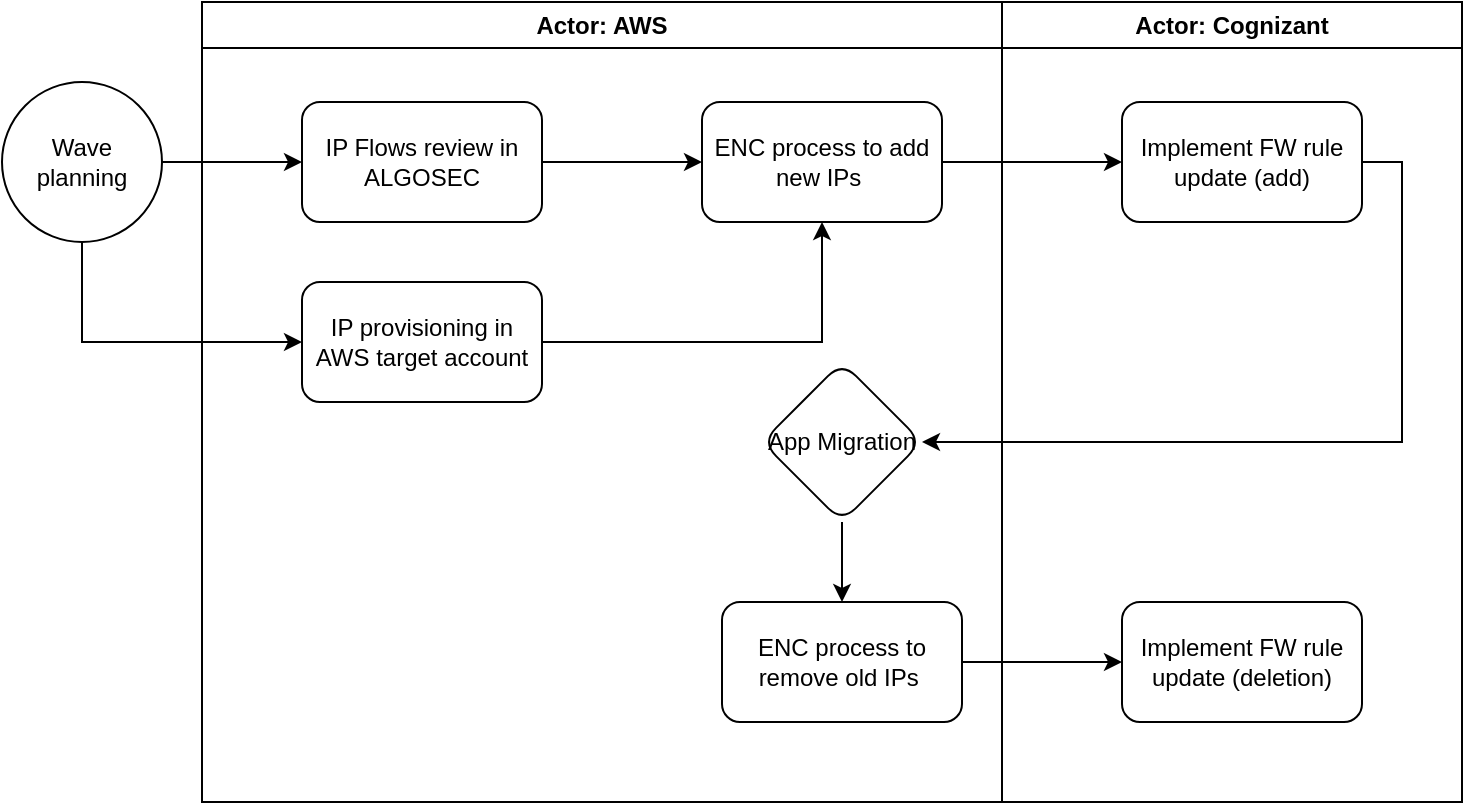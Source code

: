<mxfile version="27.2.0">
  <diagram name="Page-1" id="xPf4PEocFIGsC7FjwBdS">
    <mxGraphModel dx="944" dy="590" grid="1" gridSize="10" guides="1" tooltips="1" connect="1" arrows="1" fold="1" page="1" pageScale="1" pageWidth="827" pageHeight="1169" math="0" shadow="0">
      <root>
        <mxCell id="0" />
        <mxCell id="1" parent="0" />
        <mxCell id="phxQzrjnDBBb-yf1ucnz-8" value="" style="edgeStyle=orthogonalEdgeStyle;rounded=0;orthogonalLoop=1;jettySize=auto;html=1;" parent="1" source="phxQzrjnDBBb-yf1ucnz-1" target="phxQzrjnDBBb-yf1ucnz-7" edge="1">
          <mxGeometry relative="1" as="geometry" />
        </mxCell>
        <mxCell id="phxQzrjnDBBb-yf1ucnz-1" value="IP Flows review in ALGOSEC" style="rounded=1;whiteSpace=wrap;html=1;" parent="1" vertex="1">
          <mxGeometry x="150" y="140" width="120" height="60" as="geometry" />
        </mxCell>
        <mxCell id="phxQzrjnDBBb-yf1ucnz-3" value="" style="edgeStyle=orthogonalEdgeStyle;rounded=0;orthogonalLoop=1;jettySize=auto;html=1;" parent="1" source="phxQzrjnDBBb-yf1ucnz-2" target="phxQzrjnDBBb-yf1ucnz-1" edge="1">
          <mxGeometry relative="1" as="geometry" />
        </mxCell>
        <mxCell id="phxQzrjnDBBb-yf1ucnz-2" value="Wave planning" style="ellipse;whiteSpace=wrap;html=1;aspect=fixed;" parent="1" vertex="1">
          <mxGeometry y="130" width="80" height="80" as="geometry" />
        </mxCell>
        <mxCell id="phxQzrjnDBBb-yf1ucnz-4" value="IP provisioning in AWS target account" style="whiteSpace=wrap;html=1;rounded=1;" parent="1" vertex="1">
          <mxGeometry x="150" y="230" width="120" height="60" as="geometry" />
        </mxCell>
        <mxCell id="phxQzrjnDBBb-yf1ucnz-6" value="" style="edgeStyle=orthogonalEdgeStyle;rounded=0;orthogonalLoop=1;jettySize=auto;html=1;entryX=0;entryY=0.5;entryDx=0;entryDy=0;exitX=0.5;exitY=1;exitDx=0;exitDy=0;" parent="1" source="phxQzrjnDBBb-yf1ucnz-2" target="phxQzrjnDBBb-yf1ucnz-4" edge="1">
          <mxGeometry relative="1" as="geometry">
            <mxPoint x="110" y="170" as="sourcePoint" />
            <mxPoint x="180" y="170" as="targetPoint" />
          </mxGeometry>
        </mxCell>
        <mxCell id="phxQzrjnDBBb-yf1ucnz-11" value="" style="edgeStyle=orthogonalEdgeStyle;rounded=0;orthogonalLoop=1;jettySize=auto;html=1;entryX=1;entryY=0.5;entryDx=0;entryDy=0;exitX=1;exitY=0.5;exitDx=0;exitDy=0;" parent="1" source="cphE950wN6H9sUJslGUk-4" target="phxQzrjnDBBb-yf1ucnz-10" edge="1">
          <mxGeometry relative="1" as="geometry" />
        </mxCell>
        <mxCell id="cphE950wN6H9sUJslGUk-5" value="" style="edgeStyle=orthogonalEdgeStyle;rounded=0;orthogonalLoop=1;jettySize=auto;html=1;" edge="1" parent="1" source="phxQzrjnDBBb-yf1ucnz-7" target="cphE950wN6H9sUJslGUk-4">
          <mxGeometry relative="1" as="geometry" />
        </mxCell>
        <mxCell id="phxQzrjnDBBb-yf1ucnz-7" value="ENC process to add new IPs&amp;nbsp;" style="whiteSpace=wrap;html=1;rounded=1;" parent="1" vertex="1">
          <mxGeometry x="350" y="140" width="120" height="60" as="geometry" />
        </mxCell>
        <mxCell id="phxQzrjnDBBb-yf1ucnz-9" value="" style="edgeStyle=orthogonalEdgeStyle;rounded=0;orthogonalLoop=1;jettySize=auto;html=1;exitX=1;exitY=0.5;exitDx=0;exitDy=0;" parent="1" source="phxQzrjnDBBb-yf1ucnz-4" target="phxQzrjnDBBb-yf1ucnz-7" edge="1">
          <mxGeometry relative="1" as="geometry">
            <mxPoint x="280" y="259.5" as="sourcePoint" />
            <mxPoint x="360" y="259.5" as="targetPoint" />
          </mxGeometry>
        </mxCell>
        <mxCell id="cphE950wN6H9sUJslGUk-1" value="Actor: AWS" style="swimlane;whiteSpace=wrap;html=1;" vertex="1" parent="1">
          <mxGeometry x="100" y="90" width="400" height="400" as="geometry" />
        </mxCell>
        <mxCell id="phxQzrjnDBBb-yf1ucnz-12" value="ENC process to remove old IPs&amp;nbsp;" style="whiteSpace=wrap;html=1;rounded=1;" parent="cphE950wN6H9sUJslGUk-1" vertex="1">
          <mxGeometry x="260" y="300" width="120" height="60" as="geometry" />
        </mxCell>
        <mxCell id="phxQzrjnDBBb-yf1ucnz-10" value="App Migration" style="rhombus;whiteSpace=wrap;html=1;rounded=1;" parent="cphE950wN6H9sUJslGUk-1" vertex="1">
          <mxGeometry x="280" y="180" width="80" height="80" as="geometry" />
        </mxCell>
        <mxCell id="phxQzrjnDBBb-yf1ucnz-13" value="" style="edgeStyle=orthogonalEdgeStyle;rounded=0;orthogonalLoop=1;jettySize=auto;html=1;" parent="cphE950wN6H9sUJslGUk-1" source="phxQzrjnDBBb-yf1ucnz-10" target="phxQzrjnDBBb-yf1ucnz-12" edge="1">
          <mxGeometry relative="1" as="geometry" />
        </mxCell>
        <mxCell id="cphE950wN6H9sUJslGUk-2" value="Actor: Cognizant" style="swimlane;whiteSpace=wrap;html=1;" vertex="1" parent="1">
          <mxGeometry x="500" y="90" width="230" height="400" as="geometry" />
        </mxCell>
        <mxCell id="cphE950wN6H9sUJslGUk-4" value="Implement FW rule update (add)" style="whiteSpace=wrap;html=1;rounded=1;" vertex="1" parent="cphE950wN6H9sUJslGUk-2">
          <mxGeometry x="60" y="50" width="120" height="60" as="geometry" />
        </mxCell>
        <mxCell id="cphE950wN6H9sUJslGUk-7" value="Implement FW rule update (deletion)" style="whiteSpace=wrap;html=1;rounded=1;" vertex="1" parent="cphE950wN6H9sUJslGUk-2">
          <mxGeometry x="60" y="300" width="120" height="60" as="geometry" />
        </mxCell>
        <mxCell id="cphE950wN6H9sUJslGUk-8" value="" style="edgeStyle=orthogonalEdgeStyle;rounded=0;orthogonalLoop=1;jettySize=auto;html=1;" edge="1" parent="1" source="phxQzrjnDBBb-yf1ucnz-12" target="cphE950wN6H9sUJslGUk-7">
          <mxGeometry relative="1" as="geometry" />
        </mxCell>
      </root>
    </mxGraphModel>
  </diagram>
</mxfile>

